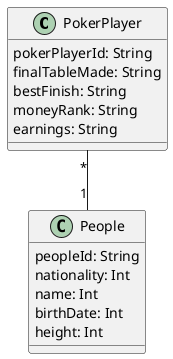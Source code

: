 @startuml "PokerPlayer"


class PokerPlayer{
  pokerPlayerId: String
  finalTableMade: String
  bestFinish: String
  moneyRank: String
  earnings: String
}

class People{
  peopleId: String
  nationality: Int
  name: Int
  birthDate: Int
  height: Int
}



PokerPlayer "*" -- "1" People


@enduml
